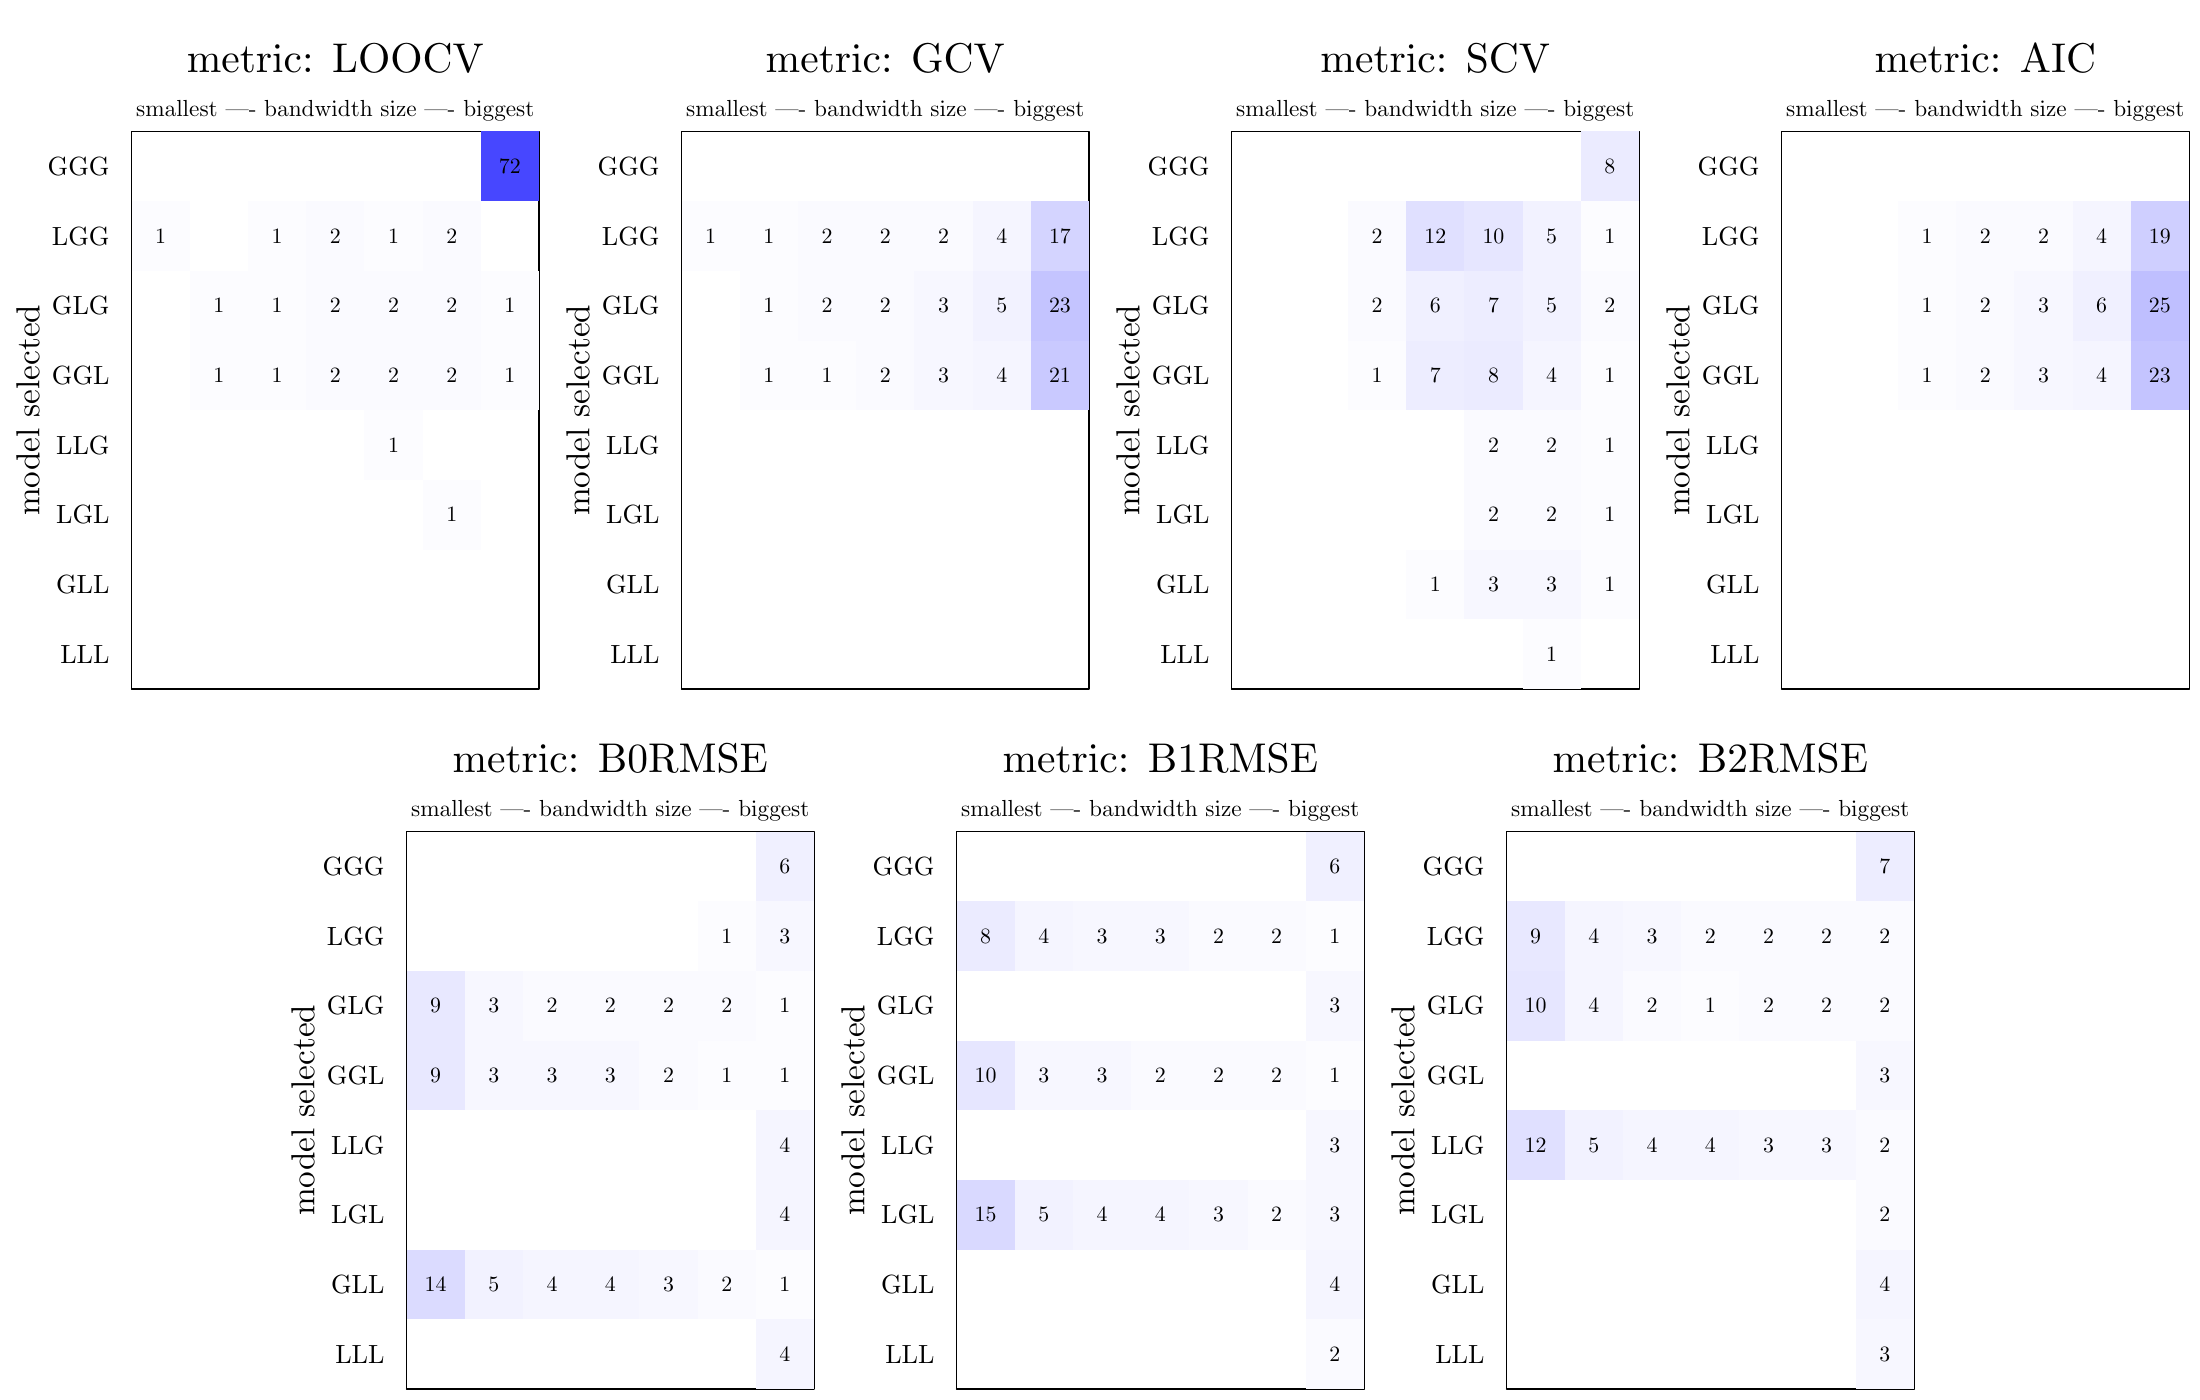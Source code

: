 % Created by tikzDevice version 0.8.1 on 2015-05-24 12:51:00
% !TEX encoding = UTF-8 Unicode
\documentclass{article}
\nonstopmode

\usepackage{tikz}

\usepackage[active,tightpage,psfixbb]{preview}

\PreviewEnvironment{pgfpicture}

\setlength\PreviewBorder{0pt}

\newcommand{\SweaveOpts}[1]{}  % do not interfere with LaTeX
\newcommand{\SweaveInput}[1]{} % because they are not real TeX commands
\newcommand{\Sexpr}[1]{}       % will only be parsed by R


%\usepackage{animate}
\usepackage[round]{natbib}
%\usepackage[nolists]{endfloat}
\usepackage[width = 5in]{geometry}
\usepackage{pdfpages, caption}
\usepackage{rotating}
\usepackage{caption, amsmath, graphicx, setspace, multirow, color, hyperref, array}
\usepackage{xcolor, colortbl}
\usepackage{arydshln}
\usepackage{caption}
\captionsetup{margin=10pt,font=small,labelfont=bf, format = hang}

\definecolor{Gray}{gray}{0.85}
\definecolor{Gray95}{gray}{0.95}
\definecolor{Gray75}{gray}{0.75}

\title{Can Conventional Measures Identify Geographically Varying Mixed Regression Relationships? A Simulation-based Analysis of Locally Weighted Regression}
\author{Aaron Swoboda}
\date{DRAFT: Do NOT Cite Without Permission}



\begin{document}

\begin{tikzpicture}[x=1pt,y=1pt]
\definecolor{fillColor}{RGB}{255,255,255}
\path[use as bounding box,fill=fillColor,fill opacity=0.00] (0,0) rectangle (794.97,505.89);
\begin{scope}
\path[clip] (  0.00,  0.00) rectangle (794.97,505.89);
\definecolor{drawColor}{RGB}{0,0,0}

\path[draw=drawColor,line width= 0.4pt,line join=round,line cap=round] ( 47.52,256.90) --
	(194.78,256.90) --
	(194.78,458.37) --
	( 47.52,458.37) --
	( 47.52,256.90);

\path[] ( 47.52,433.19) rectangle ( 68.56,458.37);
\definecolor{fillColor}{RGB}{252,252,255}

\path[fill=fillColor] ( 47.52,408.00) rectangle ( 68.56,433.19);

\path[] ( 47.52,382.82) rectangle ( 68.56,408.00);

\path[] ( 47.52,357.64) rectangle ( 68.56,382.82);

\path[] ( 47.52,332.45) rectangle ( 68.56,357.64);

\path[] ( 47.52,307.27) rectangle ( 68.56,332.45);

\path[] ( 47.52,282.09) rectangle ( 68.56,307.27);

\path[] ( 47.52,256.90) rectangle ( 68.56,282.09);

\path[] ( 68.56,433.19) rectangle ( 89.59,458.37);

\path[] ( 68.56,408.00) rectangle ( 89.59,433.19);

\path[fill=fillColor] ( 68.56,382.82) rectangle ( 89.59,408.00);

\path[fill=fillColor] ( 68.56,357.64) rectangle ( 89.59,382.82);

\path[] ( 68.56,332.45) rectangle ( 89.59,357.64);

\path[] ( 68.56,307.27) rectangle ( 89.59,332.45);

\path[] ( 68.56,282.09) rectangle ( 89.59,307.27);

\path[] ( 68.56,256.90) rectangle ( 89.59,282.09);

\path[] ( 89.59,433.19) rectangle (110.63,458.37);

\path[fill=fillColor] ( 89.59,408.00) rectangle (110.63,433.19);

\path[fill=fillColor] ( 89.59,382.82) rectangle (110.63,408.00);

\path[fill=fillColor] ( 89.59,357.64) rectangle (110.63,382.82);

\path[] ( 89.59,332.45) rectangle (110.63,357.64);

\path[] ( 89.59,307.27) rectangle (110.63,332.45);

\path[] ( 89.59,282.09) rectangle (110.63,307.27);

\path[] ( 89.59,256.90) rectangle (110.63,282.09);

\path[] (110.63,433.19) rectangle (131.67,458.37);
\definecolor{fillColor}{RGB}{250,250,255}

\path[fill=fillColor] (110.63,408.00) rectangle (131.67,433.19);

\path[fill=fillColor] (110.63,382.82) rectangle (131.67,408.00);

\path[fill=fillColor] (110.63,357.64) rectangle (131.67,382.82);

\path[] (110.63,332.45) rectangle (131.67,357.64);

\path[] (110.63,307.27) rectangle (131.67,332.45);

\path[] (110.63,282.09) rectangle (131.67,307.27);

\path[] (110.63,256.90) rectangle (131.67,282.09);

\path[] (131.67,433.19) rectangle (152.71,458.37);
\definecolor{fillColor}{RGB}{252,252,255}

\path[fill=fillColor] (131.67,408.00) rectangle (152.71,433.19);
\definecolor{fillColor}{RGB}{250,250,255}

\path[fill=fillColor] (131.67,382.82) rectangle (152.71,408.00);

\path[fill=fillColor] (131.67,357.64) rectangle (152.71,382.82);
\definecolor{fillColor}{RGB}{252,252,255}

\path[fill=fillColor] (131.67,332.45) rectangle (152.71,357.64);

\path[] (131.67,307.27) rectangle (152.71,332.45);

\path[] (131.67,282.09) rectangle (152.71,307.27);

\path[] (131.67,256.90) rectangle (152.71,282.09);

\path[] (152.71,433.19) rectangle (173.75,458.37);
\definecolor{fillColor}{RGB}{250,250,255}

\path[fill=fillColor] (152.71,408.00) rectangle (173.75,433.19);

\path[fill=fillColor] (152.71,382.82) rectangle (173.75,408.00);

\path[fill=fillColor] (152.71,357.64) rectangle (173.75,382.82);

\path[] (152.71,332.45) rectangle (173.75,357.64);
\definecolor{fillColor}{RGB}{252,252,255}

\path[fill=fillColor] (152.71,307.27) rectangle (173.75,332.45);

\path[] (152.71,282.09) rectangle (173.75,307.27);

\path[] (152.71,256.90) rectangle (173.75,282.09);
\definecolor{fillColor}{RGB}{71,71,255}

\path[fill=fillColor] (173.75,433.19) rectangle (194.78,458.37);

\path[] (173.75,408.00) rectangle (194.78,433.19);
\definecolor{fillColor}{RGB}{252,252,255}

\path[fill=fillColor] (173.75,382.82) rectangle (194.78,408.00);

\path[fill=fillColor] (173.75,357.64) rectangle (194.78,382.82);

\path[] (173.75,332.45) rectangle (194.78,357.64);

\path[] (173.75,307.27) rectangle (194.78,332.45);

\path[] (173.75,282.09) rectangle (194.78,307.27);

\path[] (173.75,256.90) rectangle (194.78,282.09);

\node[text=drawColor,anchor=base,inner sep=0pt, outer sep=0pt, scale=  0.79] at ( 58.04,418.05) {1};

\node[text=drawColor,anchor=base,inner sep=0pt, outer sep=0pt, scale=  0.79] at ( 79.08,392.87) {1};

\node[text=drawColor,anchor=base,inner sep=0pt, outer sep=0pt, scale=  0.79] at ( 79.08,367.69) {1};

\node[text=drawColor,anchor=base,inner sep=0pt, outer sep=0pt, scale=  0.79] at (100.11,418.05) {1};

\node[text=drawColor,anchor=base,inner sep=0pt, outer sep=0pt, scale=  0.79] at (100.11,392.87) {1};

\node[text=drawColor,anchor=base,inner sep=0pt, outer sep=0pt, scale=  0.79] at (100.11,367.69) {1};

\node[text=drawColor,anchor=base,inner sep=0pt, outer sep=0pt, scale=  0.79] at (121.15,418.05) {2};

\node[text=drawColor,anchor=base,inner sep=0pt, outer sep=0pt, scale=  0.79] at (121.15,392.87) {2};

\node[text=drawColor,anchor=base,inner sep=0pt, outer sep=0pt, scale=  0.79] at (121.15,367.69) {2};

\node[text=drawColor,anchor=base,inner sep=0pt, outer sep=0pt, scale=  0.79] at (142.19,418.05) {1};

\node[text=drawColor,anchor=base,inner sep=0pt, outer sep=0pt, scale=  0.79] at (142.19,392.87) {2};

\node[text=drawColor,anchor=base,inner sep=0pt, outer sep=0pt, scale=  0.79] at (142.19,367.69) {2};

\node[text=drawColor,anchor=base,inner sep=0pt, outer sep=0pt, scale=  0.79] at (142.19,342.51) {1};

\node[text=drawColor,anchor=base,inner sep=0pt, outer sep=0pt, scale=  0.79] at (163.23,418.05) {2};

\node[text=drawColor,anchor=base,inner sep=0pt, outer sep=0pt, scale=  0.79] at (163.23,392.87) {2};

\node[text=drawColor,anchor=base,inner sep=0pt, outer sep=0pt, scale=  0.79] at (163.23,367.69) {2};

\node[text=drawColor,anchor=base,inner sep=0pt, outer sep=0pt, scale=  0.79] at (163.23,317.32) {1};

\node[text=drawColor,anchor=base,inner sep=0pt, outer sep=0pt, scale=  0.79] at (184.26,443.24) {72};

\node[text=drawColor,anchor=base,inner sep=0pt, outer sep=0pt, scale=  0.79] at (184.26,392.87) {1};

\node[text=drawColor,anchor=base,inner sep=0pt, outer sep=0pt, scale=  0.79] at (184.26,367.69) {1};

\node[text=drawColor,anchor=base east,inner sep=0pt, outer sep=0pt, scale=  0.95] at ( 39.60,266.22) {LLL};

\node[text=drawColor,anchor=base east,inner sep=0pt, outer sep=0pt, scale=  0.95] at ( 39.60,291.41) {GLL};

\node[text=drawColor,anchor=base east,inner sep=0pt, outer sep=0pt, scale=  0.95] at ( 39.60,316.59) {LGL};

\node[text=drawColor,anchor=base east,inner sep=0pt, outer sep=0pt, scale=  0.95] at ( 39.60,341.77) {LLG};

\node[text=drawColor,anchor=base east,inner sep=0pt, outer sep=0pt, scale=  0.95] at ( 39.60,366.96) {GGL};

\node[text=drawColor,anchor=base east,inner sep=0pt, outer sep=0pt, scale=  0.95] at ( 39.60,392.14) {GLG};

\node[text=drawColor,anchor=base east,inner sep=0pt, outer sep=0pt, scale=  0.95] at ( 39.60,417.32) {LGG};

\node[text=drawColor,anchor=base east,inner sep=0pt, outer sep=0pt, scale=  0.95] at ( 39.60,442.51) {GGG};

\node[text=drawColor,rotate= 90.00,anchor=base,inner sep=0pt, outer sep=0pt, scale=  1.20] at ( 14.26,357.64) {model selected};

\node[text=drawColor,anchor=base,inner sep=0pt, outer sep=0pt, scale=  1.50] at (121.15,479.75) {metric:  LOOCV};

\node[text=drawColor,anchor=base,inner sep=0pt, outer sep=0pt, scale=  0.84] at (121.15,463.91) {smallest ---- bandwidth size ----  biggest};
\end{scope}
\begin{scope}
\path[clip] (  0.00,  0.00) rectangle (794.97,505.89);
\definecolor{drawColor}{RGB}{0,0,0}

\path[draw=drawColor,line width= 0.4pt,line join=round,line cap=round] (246.26,256.90) --
	(393.52,256.90) --
	(393.52,458.37) --
	(246.26,458.37) --
	(246.26,256.90);

\path[] (246.26,433.19) rectangle (267.30,458.37);
\definecolor{fillColor}{RGB}{252,252,255}

\path[fill=fillColor] (246.26,408.00) rectangle (267.30,433.19);

\path[] (246.26,382.82) rectangle (267.30,408.00);

\path[] (246.26,357.64) rectangle (267.30,382.82);

\path[] (246.26,332.45) rectangle (267.30,357.64);

\path[] (246.26,307.27) rectangle (267.30,332.45);

\path[] (246.26,282.09) rectangle (267.30,307.27);

\path[] (246.26,256.90) rectangle (267.30,282.09);

\path[] (267.30,433.19) rectangle (288.34,458.37);

\path[fill=fillColor] (267.30,408.00) rectangle (288.34,433.19);

\path[fill=fillColor] (267.30,382.82) rectangle (288.34,408.00);

\path[fill=fillColor] (267.30,357.64) rectangle (288.34,382.82);

\path[] (267.30,332.45) rectangle (288.34,357.64);

\path[] (267.30,307.27) rectangle (288.34,332.45);

\path[] (267.30,282.09) rectangle (288.34,307.27);

\path[] (267.30,256.90) rectangle (288.34,282.09);

\path[] (288.34,433.19) rectangle (309.38,458.37);
\definecolor{fillColor}{RGB}{250,250,255}

\path[fill=fillColor] (288.34,408.00) rectangle (309.38,433.19);

\path[fill=fillColor] (288.34,382.82) rectangle (309.38,408.00);
\definecolor{fillColor}{RGB}{252,252,255}

\path[fill=fillColor] (288.34,357.64) rectangle (309.38,382.82);

\path[] (288.34,332.45) rectangle (309.38,357.64);

\path[] (288.34,307.27) rectangle (309.38,332.45);

\path[] (288.34,282.09) rectangle (309.38,307.27);

\path[] (288.34,256.90) rectangle (309.38,282.09);

\path[] (309.38,433.19) rectangle (330.41,458.37);
\definecolor{fillColor}{RGB}{250,250,255}

\path[fill=fillColor] (309.38,408.00) rectangle (330.41,433.19);

\path[fill=fillColor] (309.38,382.82) rectangle (330.41,408.00);

\path[fill=fillColor] (309.38,357.64) rectangle (330.41,382.82);

\path[] (309.38,332.45) rectangle (330.41,357.64);

\path[] (309.38,307.27) rectangle (330.41,332.45);

\path[] (309.38,282.09) rectangle (330.41,307.27);

\path[] (309.38,256.90) rectangle (330.41,282.09);

\path[] (330.41,433.19) rectangle (351.45,458.37);

\path[fill=fillColor] (330.41,408.00) rectangle (351.45,433.19);
\definecolor{fillColor}{RGB}{247,247,255}

\path[fill=fillColor] (330.41,382.82) rectangle (351.45,408.00);

\path[fill=fillColor] (330.41,357.64) rectangle (351.45,382.82);

\path[] (330.41,332.45) rectangle (351.45,357.64);

\path[] (330.41,307.27) rectangle (351.45,332.45);

\path[] (330.41,282.09) rectangle (351.45,307.27);

\path[] (330.41,256.90) rectangle (351.45,282.09);

\path[] (351.45,433.19) rectangle (372.49,458.37);
\definecolor{fillColor}{RGB}{245,245,255}

\path[fill=fillColor] (351.45,408.00) rectangle (372.49,433.19);
\definecolor{fillColor}{RGB}{242,242,255}

\path[fill=fillColor] (351.45,382.82) rectangle (372.49,408.00);
\definecolor{fillColor}{RGB}{245,245,255}

\path[fill=fillColor] (351.45,357.64) rectangle (372.49,382.82);

\path[] (351.45,332.45) rectangle (372.49,357.64);

\path[] (351.45,307.27) rectangle (372.49,332.45);

\path[] (351.45,282.09) rectangle (372.49,307.27);

\path[] (351.45,256.90) rectangle (372.49,282.09);

\path[] (372.49,433.19) rectangle (393.52,458.37);
\definecolor{fillColor}{RGB}{212,212,255}

\path[fill=fillColor] (372.49,408.00) rectangle (393.52,433.19);
\definecolor{fillColor}{RGB}{196,196,255}

\path[fill=fillColor] (372.49,382.82) rectangle (393.52,408.00);
\definecolor{fillColor}{RGB}{201,201,255}

\path[fill=fillColor] (372.49,357.64) rectangle (393.52,382.82);

\path[] (372.49,332.45) rectangle (393.52,357.64);

\path[] (372.49,307.27) rectangle (393.52,332.45);

\path[] (372.49,282.09) rectangle (393.52,307.27);

\path[] (372.49,256.90) rectangle (393.52,282.09);

\node[text=drawColor,anchor=base,inner sep=0pt, outer sep=0pt, scale=  0.79] at (256.78,418.05) {1};

\node[text=drawColor,anchor=base,inner sep=0pt, outer sep=0pt, scale=  0.79] at (277.82,418.05) {1};

\node[text=drawColor,anchor=base,inner sep=0pt, outer sep=0pt, scale=  0.79] at (277.82,392.87) {1};

\node[text=drawColor,anchor=base,inner sep=0pt, outer sep=0pt, scale=  0.79] at (277.82,367.69) {1};

\node[text=drawColor,anchor=base,inner sep=0pt, outer sep=0pt, scale=  0.79] at (298.86,418.05) {2};

\node[text=drawColor,anchor=base,inner sep=0pt, outer sep=0pt, scale=  0.79] at (298.86,392.87) {2};

\node[text=drawColor,anchor=base,inner sep=0pt, outer sep=0pt, scale=  0.79] at (298.86,367.69) {1};

\node[text=drawColor,anchor=base,inner sep=0pt, outer sep=0pt, scale=  0.79] at (319.89,418.05) {2};

\node[text=drawColor,anchor=base,inner sep=0pt, outer sep=0pt, scale=  0.79] at (319.89,392.87) {2};

\node[text=drawColor,anchor=base,inner sep=0pt, outer sep=0pt, scale=  0.79] at (319.89,367.69) {2};

\node[text=drawColor,anchor=base,inner sep=0pt, outer sep=0pt, scale=  0.79] at (340.93,418.05) {2};

\node[text=drawColor,anchor=base,inner sep=0pt, outer sep=0pt, scale=  0.79] at (340.93,392.87) {3};

\node[text=drawColor,anchor=base,inner sep=0pt, outer sep=0pt, scale=  0.79] at (340.93,367.69) {3};

\node[text=drawColor,anchor=base,inner sep=0pt, outer sep=0pt, scale=  0.79] at (361.97,418.05) {4};

\node[text=drawColor,anchor=base,inner sep=0pt, outer sep=0pt, scale=  0.79] at (361.97,392.87) {5};

\node[text=drawColor,anchor=base,inner sep=0pt, outer sep=0pt, scale=  0.79] at (361.97,367.69) {4};

\node[text=drawColor,anchor=base,inner sep=0pt, outer sep=0pt, scale=  0.79] at (383.01,418.05) {17};

\node[text=drawColor,anchor=base,inner sep=0pt, outer sep=0pt, scale=  0.79] at (383.01,392.87) {23};

\node[text=drawColor,anchor=base,inner sep=0pt, outer sep=0pt, scale=  0.79] at (383.01,367.69) {21};

\node[text=drawColor,anchor=base east,inner sep=0pt, outer sep=0pt, scale=  0.95] at (238.34,266.22) {LLL};

\node[text=drawColor,anchor=base east,inner sep=0pt, outer sep=0pt, scale=  0.95] at (238.34,291.41) {GLL};

\node[text=drawColor,anchor=base east,inner sep=0pt, outer sep=0pt, scale=  0.95] at (238.34,316.59) {LGL};

\node[text=drawColor,anchor=base east,inner sep=0pt, outer sep=0pt, scale=  0.95] at (238.34,341.77) {LLG};

\node[text=drawColor,anchor=base east,inner sep=0pt, outer sep=0pt, scale=  0.95] at (238.34,366.96) {GGL};

\node[text=drawColor,anchor=base east,inner sep=0pt, outer sep=0pt, scale=  0.95] at (238.34,392.14) {GLG};

\node[text=drawColor,anchor=base east,inner sep=0pt, outer sep=0pt, scale=  0.95] at (238.34,417.32) {LGG};

\node[text=drawColor,anchor=base east,inner sep=0pt, outer sep=0pt, scale=  0.95] at (238.34,442.51) {GGG};

\node[text=drawColor,rotate= 90.00,anchor=base,inner sep=0pt, outer sep=0pt, scale=  1.20] at (213.00,357.64) {model selected};

\node[text=drawColor,anchor=base,inner sep=0pt, outer sep=0pt, scale=  1.50] at (319.89,479.75) {metric:  GCV};

\node[text=drawColor,anchor=base,inner sep=0pt, outer sep=0pt, scale=  0.84] at (319.89,463.91) {smallest ---- bandwidth size ----  biggest};
\end{scope}
\begin{scope}
\path[clip] (  0.00,  0.00) rectangle (794.97,505.89);
\definecolor{drawColor}{RGB}{0,0,0}

\path[draw=drawColor,line width= 0.4pt,line join=round,line cap=round] (445.00,256.90) --
	(592.27,256.90) --
	(592.27,458.37) --
	(445.00,458.37) --
	(445.00,256.90);

\path[] (445.00,433.19) rectangle (466.04,458.37);

\path[] (445.00,408.00) rectangle (466.04,433.19);

\path[] (445.00,382.82) rectangle (466.04,408.00);

\path[] (445.00,357.64) rectangle (466.04,382.82);

\path[] (445.00,332.45) rectangle (466.04,357.64);

\path[] (445.00,307.27) rectangle (466.04,332.45);

\path[] (445.00,282.09) rectangle (466.04,307.27);

\path[] (445.00,256.90) rectangle (466.04,282.09);

\path[] (466.04,433.19) rectangle (487.08,458.37);

\path[] (466.04,408.00) rectangle (487.08,433.19);

\path[] (466.04,382.82) rectangle (487.08,408.00);

\path[] (466.04,357.64) rectangle (487.08,382.82);

\path[] (466.04,332.45) rectangle (487.08,357.64);

\path[] (466.04,307.27) rectangle (487.08,332.45);

\path[] (466.04,282.09) rectangle (487.08,307.27);

\path[] (466.04,256.90) rectangle (487.08,282.09);

\path[] (487.08,433.19) rectangle (508.12,458.37);
\definecolor{fillColor}{RGB}{250,250,255}

\path[fill=fillColor] (487.08,408.00) rectangle (508.12,433.19);

\path[fill=fillColor] (487.08,382.82) rectangle (508.12,408.00);
\definecolor{fillColor}{RGB}{252,252,255}

\path[fill=fillColor] (487.08,357.64) rectangle (508.12,382.82);

\path[] (487.08,332.45) rectangle (508.12,357.64);

\path[] (487.08,307.27) rectangle (508.12,332.45);

\path[] (487.08,282.09) rectangle (508.12,307.27);

\path[] (487.08,256.90) rectangle (508.12,282.09);

\path[] (508.12,433.19) rectangle (529.15,458.37);
\definecolor{fillColor}{RGB}{224,224,255}

\path[fill=fillColor] (508.12,408.00) rectangle (529.15,433.19);
\definecolor{fillColor}{RGB}{240,240,255}

\path[fill=fillColor] (508.12,382.82) rectangle (529.15,408.00);
\definecolor{fillColor}{RGB}{237,237,255}

\path[fill=fillColor] (508.12,357.64) rectangle (529.15,382.82);

\path[] (508.12,332.45) rectangle (529.15,357.64);

\path[] (508.12,307.27) rectangle (529.15,332.45);
\definecolor{fillColor}{RGB}{252,252,255}

\path[fill=fillColor] (508.12,282.09) rectangle (529.15,307.27);

\path[] (508.12,256.90) rectangle (529.15,282.09);

\path[] (529.15,433.19) rectangle (550.19,458.37);
\definecolor{fillColor}{RGB}{230,230,255}

\path[fill=fillColor] (529.15,408.00) rectangle (550.19,433.19);
\definecolor{fillColor}{RGB}{237,237,255}

\path[fill=fillColor] (529.15,382.82) rectangle (550.19,408.00);
\definecolor{fillColor}{RGB}{235,235,255}

\path[fill=fillColor] (529.15,357.64) rectangle (550.19,382.82);
\definecolor{fillColor}{RGB}{250,250,255}

\path[fill=fillColor] (529.15,332.45) rectangle (550.19,357.64);

\path[fill=fillColor] (529.15,307.27) rectangle (550.19,332.45);
\definecolor{fillColor}{RGB}{247,247,255}

\path[fill=fillColor] (529.15,282.09) rectangle (550.19,307.27);

\path[] (529.15,256.90) rectangle (550.19,282.09);

\path[] (550.19,433.19) rectangle (571.23,458.37);
\definecolor{fillColor}{RGB}{242,242,255}

\path[fill=fillColor] (550.19,408.00) rectangle (571.23,433.19);

\path[fill=fillColor] (550.19,382.82) rectangle (571.23,408.00);
\definecolor{fillColor}{RGB}{245,245,255}

\path[fill=fillColor] (550.19,357.64) rectangle (571.23,382.82);
\definecolor{fillColor}{RGB}{250,250,255}

\path[fill=fillColor] (550.19,332.45) rectangle (571.23,357.64);

\path[fill=fillColor] (550.19,307.27) rectangle (571.23,332.45);
\definecolor{fillColor}{RGB}{247,247,255}

\path[fill=fillColor] (550.19,282.09) rectangle (571.23,307.27);
\definecolor{fillColor}{RGB}{252,252,255}

\path[fill=fillColor] (550.19,256.90) rectangle (571.23,282.09);
\definecolor{fillColor}{RGB}{235,235,255}

\path[fill=fillColor] (571.23,433.19) rectangle (592.27,458.37);
\definecolor{fillColor}{RGB}{252,252,255}

\path[fill=fillColor] (571.23,408.00) rectangle (592.27,433.19);
\definecolor{fillColor}{RGB}{250,250,255}

\path[fill=fillColor] (571.23,382.82) rectangle (592.27,408.00);
\definecolor{fillColor}{RGB}{252,252,255}

\path[fill=fillColor] (571.23,357.64) rectangle (592.27,382.82);

\path[fill=fillColor] (571.23,332.45) rectangle (592.27,357.64);

\path[fill=fillColor] (571.23,307.27) rectangle (592.27,332.45);

\path[fill=fillColor] (571.23,282.09) rectangle (592.27,307.27);

\path[] (571.23,256.90) rectangle (592.27,282.09);

\node[text=drawColor,anchor=base,inner sep=0pt, outer sep=0pt, scale=  0.79] at (497.60,418.05) {2};

\node[text=drawColor,anchor=base,inner sep=0pt, outer sep=0pt, scale=  0.79] at (497.60,392.87) {2};

\node[text=drawColor,anchor=base,inner sep=0pt, outer sep=0pt, scale=  0.79] at (497.60,367.69) {1};

\node[text=drawColor,anchor=base,inner sep=0pt, outer sep=0pt, scale=  0.79] at (518.64,418.05) {12};

\node[text=drawColor,anchor=base,inner sep=0pt, outer sep=0pt, scale=  0.79] at (518.64,392.87) {6};

\node[text=drawColor,anchor=base,inner sep=0pt, outer sep=0pt, scale=  0.79] at (518.64,367.69) {7};

\node[text=drawColor,anchor=base,inner sep=0pt, outer sep=0pt, scale=  0.79] at (518.64,292.14) {1};

\node[text=drawColor,anchor=base,inner sep=0pt, outer sep=0pt, scale=  0.79] at (539.67,418.05) {10};

\node[text=drawColor,anchor=base,inner sep=0pt, outer sep=0pt, scale=  0.79] at (539.67,392.87) {7};

\node[text=drawColor,anchor=base,inner sep=0pt, outer sep=0pt, scale=  0.79] at (539.67,367.69) {8};

\node[text=drawColor,anchor=base,inner sep=0pt, outer sep=0pt, scale=  0.79] at (539.67,342.51) {2};

\node[text=drawColor,anchor=base,inner sep=0pt, outer sep=0pt, scale=  0.79] at (539.67,317.32) {2};

\node[text=drawColor,anchor=base,inner sep=0pt, outer sep=0pt, scale=  0.79] at (539.67,292.14) {3};

\node[text=drawColor,anchor=base,inner sep=0pt, outer sep=0pt, scale=  0.79] at (560.71,418.05) {5};

\node[text=drawColor,anchor=base,inner sep=0pt, outer sep=0pt, scale=  0.79] at (560.71,392.87) {5};

\node[text=drawColor,anchor=base,inner sep=0pt, outer sep=0pt, scale=  0.79] at (560.71,367.69) {4};

\node[text=drawColor,anchor=base,inner sep=0pt, outer sep=0pt, scale=  0.79] at (560.71,342.51) {2};

\node[text=drawColor,anchor=base,inner sep=0pt, outer sep=0pt, scale=  0.79] at (560.71,317.32) {2};

\node[text=drawColor,anchor=base,inner sep=0pt, outer sep=0pt, scale=  0.79] at (560.71,292.14) {3};

\node[text=drawColor,anchor=base,inner sep=0pt, outer sep=0pt, scale=  0.79] at (560.71,266.96) {1};

\node[text=drawColor,anchor=base,inner sep=0pt, outer sep=0pt, scale=  0.79] at (581.75,443.24) {8};

\node[text=drawColor,anchor=base,inner sep=0pt, outer sep=0pt, scale=  0.79] at (581.75,418.05) {1};

\node[text=drawColor,anchor=base,inner sep=0pt, outer sep=0pt, scale=  0.79] at (581.75,392.87) {2};

\node[text=drawColor,anchor=base,inner sep=0pt, outer sep=0pt, scale=  0.79] at (581.75,367.69) {1};

\node[text=drawColor,anchor=base,inner sep=0pt, outer sep=0pt, scale=  0.79] at (581.75,342.51) {1};

\node[text=drawColor,anchor=base,inner sep=0pt, outer sep=0pt, scale=  0.79] at (581.75,317.32) {1};

\node[text=drawColor,anchor=base,inner sep=0pt, outer sep=0pt, scale=  0.79] at (581.75,292.14) {1};

\node[text=drawColor,anchor=base east,inner sep=0pt, outer sep=0pt, scale=  0.95] at (437.09,266.22) {LLL};

\node[text=drawColor,anchor=base east,inner sep=0pt, outer sep=0pt, scale=  0.95] at (437.09,291.41) {GLL};

\node[text=drawColor,anchor=base east,inner sep=0pt, outer sep=0pt, scale=  0.95] at (437.09,316.59) {LGL};

\node[text=drawColor,anchor=base east,inner sep=0pt, outer sep=0pt, scale=  0.95] at (437.09,341.77) {LLG};

\node[text=drawColor,anchor=base east,inner sep=0pt, outer sep=0pt, scale=  0.95] at (437.09,366.96) {GGL};

\node[text=drawColor,anchor=base east,inner sep=0pt, outer sep=0pt, scale=  0.95] at (437.09,392.14) {GLG};

\node[text=drawColor,anchor=base east,inner sep=0pt, outer sep=0pt, scale=  0.95] at (437.09,417.32) {LGG};

\node[text=drawColor,anchor=base east,inner sep=0pt, outer sep=0pt, scale=  0.95] at (437.09,442.51) {GGG};

\node[text=drawColor,rotate= 90.00,anchor=base,inner sep=0pt, outer sep=0pt, scale=  1.20] at (411.74,357.64) {model selected};

\node[text=drawColor,anchor=base,inner sep=0pt, outer sep=0pt, scale=  1.50] at (518.64,479.75) {metric:  SCV};

\node[text=drawColor,anchor=base,inner sep=0pt, outer sep=0pt, scale=  0.84] at (518.64,463.91) {smallest ---- bandwidth size ----  biggest};
\end{scope}
\begin{scope}
\path[clip] (  0.00,  0.00) rectangle (794.97,505.89);
\definecolor{drawColor}{RGB}{0,0,0}

\path[draw=drawColor,line width= 0.4pt,line join=round,line cap=round] (643.75,256.90) --
	(791.01,256.90) --
	(791.01,458.37) --
	(643.75,458.37) --
	(643.75,256.90);

\path[] (643.75,433.19) rectangle (664.78,458.37);

\path[] (643.75,408.00) rectangle (664.78,433.19);

\path[] (643.75,382.82) rectangle (664.78,408.00);

\path[] (643.75,357.64) rectangle (664.78,382.82);

\path[] (643.75,332.45) rectangle (664.78,357.64);

\path[] (643.75,307.27) rectangle (664.78,332.45);

\path[] (643.75,282.09) rectangle (664.78,307.27);

\path[] (643.75,256.90) rectangle (664.78,282.09);

\path[] (664.78,433.19) rectangle (685.82,458.37);

\path[] (664.78,408.00) rectangle (685.82,433.19);

\path[] (664.78,382.82) rectangle (685.82,408.00);

\path[] (664.78,357.64) rectangle (685.82,382.82);

\path[] (664.78,332.45) rectangle (685.82,357.64);

\path[] (664.78,307.27) rectangle (685.82,332.45);

\path[] (664.78,282.09) rectangle (685.82,307.27);

\path[] (664.78,256.90) rectangle (685.82,282.09);

\path[] (685.82,433.19) rectangle (706.86,458.37);
\definecolor{fillColor}{RGB}{252,252,255}

\path[fill=fillColor] (685.82,408.00) rectangle (706.86,433.19);

\path[fill=fillColor] (685.82,382.82) rectangle (706.86,408.00);

\path[fill=fillColor] (685.82,357.64) rectangle (706.86,382.82);

\path[] (685.82,332.45) rectangle (706.86,357.64);

\path[] (685.82,307.27) rectangle (706.86,332.45);

\path[] (685.82,282.09) rectangle (706.86,307.27);

\path[] (685.82,256.90) rectangle (706.86,282.09);

\path[] (706.86,433.19) rectangle (727.90,458.37);
\definecolor{fillColor}{RGB}{250,250,255}

\path[fill=fillColor] (706.86,408.00) rectangle (727.90,433.19);

\path[fill=fillColor] (706.86,382.82) rectangle (727.90,408.00);

\path[fill=fillColor] (706.86,357.64) rectangle (727.90,382.82);

\path[] (706.86,332.45) rectangle (727.90,357.64);

\path[] (706.86,307.27) rectangle (727.90,332.45);

\path[] (706.86,282.09) rectangle (727.90,307.27);

\path[] (706.86,256.90) rectangle (727.90,282.09);

\path[] (727.90,433.19) rectangle (748.93,458.37);

\path[fill=fillColor] (727.90,408.00) rectangle (748.93,433.19);
\definecolor{fillColor}{RGB}{247,247,255}

\path[fill=fillColor] (727.90,382.82) rectangle (748.93,408.00);

\path[fill=fillColor] (727.90,357.64) rectangle (748.93,382.82);

\path[] (727.90,332.45) rectangle (748.93,357.64);

\path[] (727.90,307.27) rectangle (748.93,332.45);

\path[] (727.90,282.09) rectangle (748.93,307.27);

\path[] (727.90,256.90) rectangle (748.93,282.09);

\path[] (748.93,433.19) rectangle (769.97,458.37);
\definecolor{fillColor}{RGB}{245,245,255}

\path[fill=fillColor] (748.93,408.00) rectangle (769.97,433.19);
\definecolor{fillColor}{RGB}{240,240,255}

\path[fill=fillColor] (748.93,382.82) rectangle (769.97,408.00);
\definecolor{fillColor}{RGB}{245,245,255}

\path[fill=fillColor] (748.93,357.64) rectangle (769.97,382.82);

\path[] (748.93,332.45) rectangle (769.97,357.64);

\path[] (748.93,307.27) rectangle (769.97,332.45);

\path[] (748.93,282.09) rectangle (769.97,307.27);

\path[] (748.93,256.90) rectangle (769.97,282.09);

\path[] (769.97,433.19) rectangle (791.01,458.37);
\definecolor{fillColor}{RGB}{207,207,255}

\path[fill=fillColor] (769.97,408.00) rectangle (791.01,433.19);
\definecolor{fillColor}{RGB}{191,191,255}

\path[fill=fillColor] (769.97,382.82) rectangle (791.01,408.00);
\definecolor{fillColor}{RGB}{196,196,255}

\path[fill=fillColor] (769.97,357.64) rectangle (791.01,382.82);

\path[] (769.97,332.45) rectangle (791.01,357.64);

\path[] (769.97,307.27) rectangle (791.01,332.45);

\path[] (769.97,282.09) rectangle (791.01,307.27);

\path[] (769.97,256.90) rectangle (791.01,282.09);

\node[text=drawColor,anchor=base,inner sep=0pt, outer sep=0pt, scale=  0.79] at (696.34,418.05) {1};

\node[text=drawColor,anchor=base,inner sep=0pt, outer sep=0pt, scale=  0.79] at (696.34,392.87) {1};

\node[text=drawColor,anchor=base,inner sep=0pt, outer sep=0pt, scale=  0.79] at (696.34,367.69) {1};

\node[text=drawColor,anchor=base,inner sep=0pt, outer sep=0pt, scale=  0.79] at (717.38,418.05) {2};

\node[text=drawColor,anchor=base,inner sep=0pt, outer sep=0pt, scale=  0.79] at (717.38,392.87) {2};

\node[text=drawColor,anchor=base,inner sep=0pt, outer sep=0pt, scale=  0.79] at (717.38,367.69) {2};

\node[text=drawColor,anchor=base,inner sep=0pt, outer sep=0pt, scale=  0.79] at (738.42,418.05) {2};

\node[text=drawColor,anchor=base,inner sep=0pt, outer sep=0pt, scale=  0.79] at (738.42,392.87) {3};

\node[text=drawColor,anchor=base,inner sep=0pt, outer sep=0pt, scale=  0.79] at (738.42,367.69) {3};

\node[text=drawColor,anchor=base,inner sep=0pt, outer sep=0pt, scale=  0.79] at (759.45,418.05) {4};

\node[text=drawColor,anchor=base,inner sep=0pt, outer sep=0pt, scale=  0.79] at (759.45,392.87) {6};

\node[text=drawColor,anchor=base,inner sep=0pt, outer sep=0pt, scale=  0.79] at (759.45,367.69) {4};

\node[text=drawColor,anchor=base,inner sep=0pt, outer sep=0pt, scale=  0.79] at (780.49,418.05) {19};

\node[text=drawColor,anchor=base,inner sep=0pt, outer sep=0pt, scale=  0.79] at (780.49,392.87) {25};

\node[text=drawColor,anchor=base,inner sep=0pt, outer sep=0pt, scale=  0.79] at (780.49,367.69) {23};

\node[text=drawColor,anchor=base east,inner sep=0pt, outer sep=0pt, scale=  0.95] at (635.83,266.22) {LLL};

\node[text=drawColor,anchor=base east,inner sep=0pt, outer sep=0pt, scale=  0.95] at (635.83,291.41) {GLL};

\node[text=drawColor,anchor=base east,inner sep=0pt, outer sep=0pt, scale=  0.95] at (635.83,316.59) {LGL};

\node[text=drawColor,anchor=base east,inner sep=0pt, outer sep=0pt, scale=  0.95] at (635.83,341.77) {LLG};

\node[text=drawColor,anchor=base east,inner sep=0pt, outer sep=0pt, scale=  0.95] at (635.83,366.96) {GGL};

\node[text=drawColor,anchor=base east,inner sep=0pt, outer sep=0pt, scale=  0.95] at (635.83,392.14) {GLG};

\node[text=drawColor,anchor=base east,inner sep=0pt, outer sep=0pt, scale=  0.95] at (635.83,417.32) {LGG};

\node[text=drawColor,anchor=base east,inner sep=0pt, outer sep=0pt, scale=  0.95] at (635.83,442.51) {GGG};

\node[text=drawColor,rotate= 90.00,anchor=base,inner sep=0pt, outer sep=0pt, scale=  1.20] at (610.48,357.64) {model selected};

\node[text=drawColor,anchor=base,inner sep=0pt, outer sep=0pt, scale=  1.50] at (717.38,479.75) {metric:  AIC};

\node[text=drawColor,anchor=base,inner sep=0pt, outer sep=0pt, scale=  0.84] at (717.38,463.91) {smallest ---- bandwidth size ----  biggest};
\end{scope}
\begin{scope}
\path[clip] (  0.00,  0.00) rectangle (794.97,505.89);
\definecolor{drawColor}{RGB}{0,0,0}

\path[draw=drawColor,line width= 0.4pt,line join=round,line cap=round] (146.89,  3.96) --
	(294.15,  3.96) --
	(294.15,205.42) --
	(146.89,205.42) --
	(146.89,  3.96);

\path[] (146.89,180.24) rectangle (167.93,205.42);

\path[] (146.89,155.06) rectangle (167.93,180.24);
\definecolor{fillColor}{RGB}{232,232,255}

\path[fill=fillColor] (146.89,129.88) rectangle (167.93,155.06);

\path[fill=fillColor] (146.89,104.69) rectangle (167.93,129.88);

\path[] (146.89, 79.51) rectangle (167.93,104.69);

\path[] (146.89, 54.33) rectangle (167.93, 79.51);
\definecolor{fillColor}{RGB}{219,219,255}

\path[fill=fillColor] (146.89, 29.14) rectangle (167.93, 54.33);

\path[] (146.89,  3.96) rectangle (167.93, 29.14);

\path[] (167.93,180.24) rectangle (188.97,205.42);

\path[] (167.93,155.06) rectangle (188.97,180.24);
\definecolor{fillColor}{RGB}{247,247,255}

\path[fill=fillColor] (167.93,129.88) rectangle (188.97,155.06);

\path[fill=fillColor] (167.93,104.69) rectangle (188.97,129.88);

\path[] (167.93, 79.51) rectangle (188.97,104.69);

\path[] (167.93, 54.33) rectangle (188.97, 79.51);
\definecolor{fillColor}{RGB}{242,242,255}

\path[fill=fillColor] (167.93, 29.14) rectangle (188.97, 54.33);

\path[] (167.93,  3.96) rectangle (188.97, 29.14);

\path[] (188.97,180.24) rectangle (210.00,205.42);

\path[] (188.97,155.06) rectangle (210.00,180.24);
\definecolor{fillColor}{RGB}{250,250,255}

\path[fill=fillColor] (188.97,129.88) rectangle (210.00,155.06);
\definecolor{fillColor}{RGB}{247,247,255}

\path[fill=fillColor] (188.97,104.69) rectangle (210.00,129.88);

\path[] (188.97, 79.51) rectangle (210.00,104.69);

\path[] (188.97, 54.33) rectangle (210.00, 79.51);
\definecolor{fillColor}{RGB}{245,245,255}

\path[fill=fillColor] (188.97, 29.14) rectangle (210.00, 54.33);

\path[] (188.97,  3.96) rectangle (210.00, 29.14);

\path[] (210.00,180.24) rectangle (231.04,205.42);

\path[] (210.00,155.06) rectangle (231.04,180.24);
\definecolor{fillColor}{RGB}{250,250,255}

\path[fill=fillColor] (210.00,129.88) rectangle (231.04,155.06);
\definecolor{fillColor}{RGB}{247,247,255}

\path[fill=fillColor] (210.00,104.69) rectangle (231.04,129.88);

\path[] (210.00, 79.51) rectangle (231.04,104.69);

\path[] (210.00, 54.33) rectangle (231.04, 79.51);
\definecolor{fillColor}{RGB}{245,245,255}

\path[fill=fillColor] (210.00, 29.14) rectangle (231.04, 54.33);

\path[] (210.00,  3.96) rectangle (231.04, 29.14);

\path[] (231.04,180.24) rectangle (252.08,205.42);

\path[] (231.04,155.06) rectangle (252.08,180.24);
\definecolor{fillColor}{RGB}{250,250,255}

\path[fill=fillColor] (231.04,129.88) rectangle (252.08,155.06);

\path[fill=fillColor] (231.04,104.69) rectangle (252.08,129.88);

\path[] (231.04, 79.51) rectangle (252.08,104.69);

\path[] (231.04, 54.33) rectangle (252.08, 79.51);
\definecolor{fillColor}{RGB}{247,247,255}

\path[fill=fillColor] (231.04, 29.14) rectangle (252.08, 54.33);

\path[] (231.04,  3.96) rectangle (252.08, 29.14);

\path[] (252.08,180.24) rectangle (273.12,205.42);
\definecolor{fillColor}{RGB}{252,252,255}

\path[fill=fillColor] (252.08,155.06) rectangle (273.12,180.24);
\definecolor{fillColor}{RGB}{250,250,255}

\path[fill=fillColor] (252.08,129.88) rectangle (273.12,155.06);
\definecolor{fillColor}{RGB}{252,252,255}

\path[fill=fillColor] (252.08,104.69) rectangle (273.12,129.88);

\path[] (252.08, 79.51) rectangle (273.12,104.69);

\path[] (252.08, 54.33) rectangle (273.12, 79.51);
\definecolor{fillColor}{RGB}{250,250,255}

\path[fill=fillColor] (252.08, 29.14) rectangle (273.12, 54.33);

\path[] (252.08,  3.96) rectangle (273.12, 29.14);
\definecolor{fillColor}{RGB}{240,240,255}

\path[fill=fillColor] (273.12,180.24) rectangle (294.15,205.42);
\definecolor{fillColor}{RGB}{247,247,255}

\path[fill=fillColor] (273.12,155.06) rectangle (294.15,180.24);
\definecolor{fillColor}{RGB}{252,252,255}

\path[fill=fillColor] (273.12,129.88) rectangle (294.15,155.06);

\path[fill=fillColor] (273.12,104.69) rectangle (294.15,129.88);
\definecolor{fillColor}{RGB}{245,245,255}

\path[fill=fillColor] (273.12, 79.51) rectangle (294.15,104.69);

\path[fill=fillColor] (273.12, 54.33) rectangle (294.15, 79.51);
\definecolor{fillColor}{RGB}{252,252,255}

\path[fill=fillColor] (273.12, 29.14) rectangle (294.15, 54.33);
\definecolor{fillColor}{RGB}{245,245,255}

\path[fill=fillColor] (273.12,  3.96) rectangle (294.15, 29.14);

\node[text=drawColor,anchor=base,inner sep=0pt, outer sep=0pt, scale=  0.79] at (157.41,139.93) {9};

\node[text=drawColor,anchor=base,inner sep=0pt, outer sep=0pt, scale=  0.79] at (157.41,114.74) {9};

\node[text=drawColor,anchor=base,inner sep=0pt, outer sep=0pt, scale=  0.79] at (157.41, 39.19) {14};

\node[text=drawColor,anchor=base,inner sep=0pt, outer sep=0pt, scale=  0.79] at (178.45,139.93) {3};

\node[text=drawColor,anchor=base,inner sep=0pt, outer sep=0pt, scale=  0.79] at (178.45,114.74) {3};

\node[text=drawColor,anchor=base,inner sep=0pt, outer sep=0pt, scale=  0.79] at (178.45, 39.19) {5};

\node[text=drawColor,anchor=base,inner sep=0pt, outer sep=0pt, scale=  0.79] at (199.49,139.93) {2};

\node[text=drawColor,anchor=base,inner sep=0pt, outer sep=0pt, scale=  0.79] at (199.49,114.74) {3};

\node[text=drawColor,anchor=base,inner sep=0pt, outer sep=0pt, scale=  0.79] at (199.49, 39.19) {4};

\node[text=drawColor,anchor=base,inner sep=0pt, outer sep=0pt, scale=  0.79] at (220.52,139.93) {2};

\node[text=drawColor,anchor=base,inner sep=0pt, outer sep=0pt, scale=  0.79] at (220.52,114.74) {3};

\node[text=drawColor,anchor=base,inner sep=0pt, outer sep=0pt, scale=  0.79] at (220.52, 39.19) {4};

\node[text=drawColor,anchor=base,inner sep=0pt, outer sep=0pt, scale=  0.79] at (241.56,139.93) {2};

\node[text=drawColor,anchor=base,inner sep=0pt, outer sep=0pt, scale=  0.79] at (241.56,114.74) {2};

\node[text=drawColor,anchor=base,inner sep=0pt, outer sep=0pt, scale=  0.79] at (241.56, 39.19) {3};

\node[text=drawColor,anchor=base,inner sep=0pt, outer sep=0pt, scale=  0.79] at (262.60,165.11) {1};

\node[text=drawColor,anchor=base,inner sep=0pt, outer sep=0pt, scale=  0.79] at (262.60,139.93) {2};

\node[text=drawColor,anchor=base,inner sep=0pt, outer sep=0pt, scale=  0.79] at (262.60,114.74) {1};

\node[text=drawColor,anchor=base,inner sep=0pt, outer sep=0pt, scale=  0.79] at (262.60, 39.19) {2};

\node[text=drawColor,anchor=base,inner sep=0pt, outer sep=0pt, scale=  0.79] at (283.64,190.29) {6};

\node[text=drawColor,anchor=base,inner sep=0pt, outer sep=0pt, scale=  0.79] at (283.64,165.11) {3};

\node[text=drawColor,anchor=base,inner sep=0pt, outer sep=0pt, scale=  0.79] at (283.64,139.93) {1};

\node[text=drawColor,anchor=base,inner sep=0pt, outer sep=0pt, scale=  0.79] at (283.64,114.74) {1};

\node[text=drawColor,anchor=base,inner sep=0pt, outer sep=0pt, scale=  0.79] at (283.64, 89.56) {4};

\node[text=drawColor,anchor=base,inner sep=0pt, outer sep=0pt, scale=  0.79] at (283.64, 64.38) {4};

\node[text=drawColor,anchor=base,inner sep=0pt, outer sep=0pt, scale=  0.79] at (283.64, 39.19) {1};

\node[text=drawColor,anchor=base,inner sep=0pt, outer sep=0pt, scale=  0.79] at (283.64, 14.01) {4};

\node[text=drawColor,anchor=base east,inner sep=0pt, outer sep=0pt, scale=  0.95] at (138.97, 13.28) {LLL};

\node[text=drawColor,anchor=base east,inner sep=0pt, outer sep=0pt, scale=  0.95] at (138.97, 38.46) {GLL};

\node[text=drawColor,anchor=base east,inner sep=0pt, outer sep=0pt, scale=  0.95] at (138.97, 63.65) {LGL};

\node[text=drawColor,anchor=base east,inner sep=0pt, outer sep=0pt, scale=  0.95] at (138.97, 88.83) {LLG};

\node[text=drawColor,anchor=base east,inner sep=0pt, outer sep=0pt, scale=  0.95] at (138.97,114.01) {GGL};

\node[text=drawColor,anchor=base east,inner sep=0pt, outer sep=0pt, scale=  0.95] at (138.97,139.19) {GLG};

\node[text=drawColor,anchor=base east,inner sep=0pt, outer sep=0pt, scale=  0.95] at (138.97,164.38) {LGG};

\node[text=drawColor,anchor=base east,inner sep=0pt, outer sep=0pt, scale=  0.95] at (138.97,189.56) {GGG};

\node[text=drawColor,rotate= 90.00,anchor=base,inner sep=0pt, outer sep=0pt, scale=  1.20] at (113.63,104.69) {model selected};

\node[text=drawColor,anchor=base,inner sep=0pt, outer sep=0pt, scale=  1.50] at (220.52,226.81) {metric:  B0RMSE};

\node[text=drawColor,anchor=base,inner sep=0pt, outer sep=0pt, scale=  0.84] at (220.52,210.97) {smallest ---- bandwidth size ----  biggest};
\end{scope}
\begin{scope}
\path[clip] (  0.00,  0.00) rectangle (794.97,505.89);
\definecolor{drawColor}{RGB}{0,0,0}

\path[draw=drawColor,line width= 0.4pt,line join=round,line cap=round] (345.63,  3.96) --
	(492.90,  3.96) --
	(492.90,205.42) --
	(345.63,205.42) --
	(345.63,  3.96);

\path[] (345.63,180.24) rectangle (366.67,205.42);
\definecolor{fillColor}{RGB}{235,235,255}

\path[fill=fillColor] (345.63,155.06) rectangle (366.67,180.24);

\path[] (345.63,129.88) rectangle (366.67,155.06);
\definecolor{fillColor}{RGB}{230,230,255}

\path[fill=fillColor] (345.63,104.69) rectangle (366.67,129.88);

\path[] (345.63, 79.51) rectangle (366.67,104.69);
\definecolor{fillColor}{RGB}{217,217,255}

\path[fill=fillColor] (345.63, 54.33) rectangle (366.67, 79.51);

\path[] (345.63, 29.14) rectangle (366.67, 54.33);

\path[] (345.63,  3.96) rectangle (366.67, 29.14);

\path[] (366.67,180.24) rectangle (387.71,205.42);
\definecolor{fillColor}{RGB}{245,245,255}

\path[fill=fillColor] (366.67,155.06) rectangle (387.71,180.24);

\path[] (366.67,129.88) rectangle (387.71,155.06);
\definecolor{fillColor}{RGB}{247,247,255}

\path[fill=fillColor] (366.67,104.69) rectangle (387.71,129.88);

\path[] (366.67, 79.51) rectangle (387.71,104.69);
\definecolor{fillColor}{RGB}{242,242,255}

\path[fill=fillColor] (366.67, 54.33) rectangle (387.71, 79.51);

\path[] (366.67, 29.14) rectangle (387.71, 54.33);

\path[] (366.67,  3.96) rectangle (387.71, 29.14);

\path[] (387.71,180.24) rectangle (408.75,205.42);
\definecolor{fillColor}{RGB}{247,247,255}

\path[fill=fillColor] (387.71,155.06) rectangle (408.75,180.24);

\path[] (387.71,129.88) rectangle (408.75,155.06);

\path[fill=fillColor] (387.71,104.69) rectangle (408.75,129.88);

\path[] (387.71, 79.51) rectangle (408.75,104.69);
\definecolor{fillColor}{RGB}{245,245,255}

\path[fill=fillColor] (387.71, 54.33) rectangle (408.75, 79.51);

\path[] (387.71, 29.14) rectangle (408.75, 54.33);

\path[] (387.71,  3.96) rectangle (408.75, 29.14);

\path[] (408.75,180.24) rectangle (429.78,205.42);
\definecolor{fillColor}{RGB}{247,247,255}

\path[fill=fillColor] (408.75,155.06) rectangle (429.78,180.24);

\path[] (408.75,129.88) rectangle (429.78,155.06);
\definecolor{fillColor}{RGB}{250,250,255}

\path[fill=fillColor] (408.75,104.69) rectangle (429.78,129.88);

\path[] (408.75, 79.51) rectangle (429.78,104.69);
\definecolor{fillColor}{RGB}{245,245,255}

\path[fill=fillColor] (408.75, 54.33) rectangle (429.78, 79.51);

\path[] (408.75, 29.14) rectangle (429.78, 54.33);

\path[] (408.75,  3.96) rectangle (429.78, 29.14);

\path[] (429.78,180.24) rectangle (450.82,205.42);
\definecolor{fillColor}{RGB}{250,250,255}

\path[fill=fillColor] (429.78,155.06) rectangle (450.82,180.24);

\path[] (429.78,129.88) rectangle (450.82,155.06);

\path[fill=fillColor] (429.78,104.69) rectangle (450.82,129.88);

\path[] (429.78, 79.51) rectangle (450.82,104.69);
\definecolor{fillColor}{RGB}{247,247,255}

\path[fill=fillColor] (429.78, 54.33) rectangle (450.82, 79.51);

\path[] (429.78, 29.14) rectangle (450.82, 54.33);

\path[] (429.78,  3.96) rectangle (450.82, 29.14);

\path[] (450.82,180.24) rectangle (471.86,205.42);
\definecolor{fillColor}{RGB}{250,250,255}

\path[fill=fillColor] (450.82,155.06) rectangle (471.86,180.24);

\path[] (450.82,129.88) rectangle (471.86,155.06);

\path[fill=fillColor] (450.82,104.69) rectangle (471.86,129.88);

\path[] (450.82, 79.51) rectangle (471.86,104.69);

\path[fill=fillColor] (450.82, 54.33) rectangle (471.86, 79.51);

\path[] (450.82, 29.14) rectangle (471.86, 54.33);

\path[] (450.82,  3.96) rectangle (471.86, 29.14);
\definecolor{fillColor}{RGB}{240,240,255}

\path[fill=fillColor] (471.86,180.24) rectangle (492.90,205.42);
\definecolor{fillColor}{RGB}{252,252,255}

\path[fill=fillColor] (471.86,155.06) rectangle (492.90,180.24);
\definecolor{fillColor}{RGB}{247,247,255}

\path[fill=fillColor] (471.86,129.88) rectangle (492.90,155.06);
\definecolor{fillColor}{RGB}{252,252,255}

\path[fill=fillColor] (471.86,104.69) rectangle (492.90,129.88);
\definecolor{fillColor}{RGB}{247,247,255}

\path[fill=fillColor] (471.86, 79.51) rectangle (492.90,104.69);

\path[fill=fillColor] (471.86, 54.33) rectangle (492.90, 79.51);
\definecolor{fillColor}{RGB}{245,245,255}

\path[fill=fillColor] (471.86, 29.14) rectangle (492.90, 54.33);
\definecolor{fillColor}{RGB}{250,250,255}

\path[fill=fillColor] (471.86,  3.96) rectangle (492.90, 29.14);

\node[text=drawColor,anchor=base,inner sep=0pt, outer sep=0pt, scale=  0.79] at (356.15,165.11) {8};

\node[text=drawColor,anchor=base,inner sep=0pt, outer sep=0pt, scale=  0.79] at (356.15,114.74) {10};

\node[text=drawColor,anchor=base,inner sep=0pt, outer sep=0pt, scale=  0.79] at (356.15, 64.38) {15};

\node[text=drawColor,anchor=base,inner sep=0pt, outer sep=0pt, scale=  0.79] at (377.19,165.11) {4};

\node[text=drawColor,anchor=base,inner sep=0pt, outer sep=0pt, scale=  0.79] at (377.19,114.74) {3};

\node[text=drawColor,anchor=base,inner sep=0pt, outer sep=0pt, scale=  0.79] at (377.19, 64.38) {5};

\node[text=drawColor,anchor=base,inner sep=0pt, outer sep=0pt, scale=  0.79] at (398.23,165.11) {3};

\node[text=drawColor,anchor=base,inner sep=0pt, outer sep=0pt, scale=  0.79] at (398.23,114.74) {3};

\node[text=drawColor,anchor=base,inner sep=0pt, outer sep=0pt, scale=  0.79] at (398.23, 64.38) {4};

\node[text=drawColor,anchor=base,inner sep=0pt, outer sep=0pt, scale=  0.79] at (419.26,165.11) {3};

\node[text=drawColor,anchor=base,inner sep=0pt, outer sep=0pt, scale=  0.79] at (419.26,114.74) {2};

\node[text=drawColor,anchor=base,inner sep=0pt, outer sep=0pt, scale=  0.79] at (419.26, 64.38) {4};

\node[text=drawColor,anchor=base,inner sep=0pt, outer sep=0pt, scale=  0.79] at (440.30,165.11) {2};

\node[text=drawColor,anchor=base,inner sep=0pt, outer sep=0pt, scale=  0.79] at (440.30,114.74) {2};

\node[text=drawColor,anchor=base,inner sep=0pt, outer sep=0pt, scale=  0.79] at (440.30, 64.38) {3};

\node[text=drawColor,anchor=base,inner sep=0pt, outer sep=0pt, scale=  0.79] at (461.34,165.11) {2};

\node[text=drawColor,anchor=base,inner sep=0pt, outer sep=0pt, scale=  0.79] at (461.34,114.74) {2};

\node[text=drawColor,anchor=base,inner sep=0pt, outer sep=0pt, scale=  0.79] at (461.34, 64.38) {2};

\node[text=drawColor,anchor=base,inner sep=0pt, outer sep=0pt, scale=  0.79] at (482.38,190.29) {6};

\node[text=drawColor,anchor=base,inner sep=0pt, outer sep=0pt, scale=  0.79] at (482.38,165.11) {1};

\node[text=drawColor,anchor=base,inner sep=0pt, outer sep=0pt, scale=  0.79] at (482.38,139.93) {3};

\node[text=drawColor,anchor=base,inner sep=0pt, outer sep=0pt, scale=  0.79] at (482.38,114.74) {1};

\node[text=drawColor,anchor=base,inner sep=0pt, outer sep=0pt, scale=  0.79] at (482.38, 89.56) {3};

\node[text=drawColor,anchor=base,inner sep=0pt, outer sep=0pt, scale=  0.79] at (482.38, 64.38) {3};

\node[text=drawColor,anchor=base,inner sep=0pt, outer sep=0pt, scale=  0.79] at (482.38, 39.19) {4};

\node[text=drawColor,anchor=base,inner sep=0pt, outer sep=0pt, scale=  0.79] at (482.38, 14.01) {2};

\node[text=drawColor,anchor=base east,inner sep=0pt, outer sep=0pt, scale=  0.95] at (337.71, 13.28) {LLL};

\node[text=drawColor,anchor=base east,inner sep=0pt, outer sep=0pt, scale=  0.95] at (337.71, 38.46) {GLL};

\node[text=drawColor,anchor=base east,inner sep=0pt, outer sep=0pt, scale=  0.95] at (337.71, 63.65) {LGL};

\node[text=drawColor,anchor=base east,inner sep=0pt, outer sep=0pt, scale=  0.95] at (337.71, 88.83) {LLG};

\node[text=drawColor,anchor=base east,inner sep=0pt, outer sep=0pt, scale=  0.95] at (337.71,114.01) {GGL};

\node[text=drawColor,anchor=base east,inner sep=0pt, outer sep=0pt, scale=  0.95] at (337.71,139.19) {GLG};

\node[text=drawColor,anchor=base east,inner sep=0pt, outer sep=0pt, scale=  0.95] at (337.71,164.38) {LGG};

\node[text=drawColor,anchor=base east,inner sep=0pt, outer sep=0pt, scale=  0.95] at (337.71,189.56) {GGG};

\node[text=drawColor,rotate= 90.00,anchor=base,inner sep=0pt, outer sep=0pt, scale=  1.20] at (312.37,104.69) {model selected};

\node[text=drawColor,anchor=base,inner sep=0pt, outer sep=0pt, scale=  1.50] at (419.26,226.81) {metric:  B1RMSE};

\node[text=drawColor,anchor=base,inner sep=0pt, outer sep=0pt, scale=  0.84] at (419.26,210.97) {smallest ---- bandwidth size ----  biggest};
\end{scope}
\begin{scope}
\path[clip] (  0.00,  0.00) rectangle (794.97,505.89);
\definecolor{drawColor}{RGB}{0,0,0}

\path[draw=drawColor,line width= 0.4pt,line join=round,line cap=round] (544.38,  3.96) --
	(691.64,  3.96) --
	(691.64,205.42) --
	(544.38,205.42) --
	(544.38,  3.96);

\path[] (544.38,180.24) rectangle (565.41,205.42);
\definecolor{fillColor}{RGB}{232,232,255}

\path[fill=fillColor] (544.38,155.06) rectangle (565.41,180.24);
\definecolor{fillColor}{RGB}{230,230,255}

\path[fill=fillColor] (544.38,129.88) rectangle (565.41,155.06);

\path[] (544.38,104.69) rectangle (565.41,129.88);
\definecolor{fillColor}{RGB}{224,224,255}

\path[fill=fillColor] (544.38, 79.51) rectangle (565.41,104.69);

\path[] (544.38, 54.33) rectangle (565.41, 79.51);

\path[] (544.38, 29.14) rectangle (565.41, 54.33);

\path[] (544.38,  3.96) rectangle (565.41, 29.14);

\path[] (565.41,180.24) rectangle (586.45,205.42);
\definecolor{fillColor}{RGB}{245,245,255}

\path[fill=fillColor] (565.41,155.06) rectangle (586.45,180.24);

\path[fill=fillColor] (565.41,129.88) rectangle (586.45,155.06);

\path[] (565.41,104.69) rectangle (586.45,129.88);
\definecolor{fillColor}{RGB}{242,242,255}

\path[fill=fillColor] (565.41, 79.51) rectangle (586.45,104.69);

\path[] (565.41, 54.33) rectangle (586.45, 79.51);

\path[] (565.41, 29.14) rectangle (586.45, 54.33);

\path[] (565.41,  3.96) rectangle (586.45, 29.14);

\path[] (586.45,180.24) rectangle (607.49,205.42);
\definecolor{fillColor}{RGB}{247,247,255}

\path[fill=fillColor] (586.45,155.06) rectangle (607.49,180.24);
\definecolor{fillColor}{RGB}{250,250,255}

\path[fill=fillColor] (586.45,129.88) rectangle (607.49,155.06);

\path[] (586.45,104.69) rectangle (607.49,129.88);
\definecolor{fillColor}{RGB}{245,245,255}

\path[fill=fillColor] (586.45, 79.51) rectangle (607.49,104.69);

\path[] (586.45, 54.33) rectangle (607.49, 79.51);

\path[] (586.45, 29.14) rectangle (607.49, 54.33);

\path[] (586.45,  3.96) rectangle (607.49, 29.14);

\path[] (607.49,180.24) rectangle (628.53,205.42);
\definecolor{fillColor}{RGB}{250,250,255}

\path[fill=fillColor] (607.49,155.06) rectangle (628.53,180.24);
\definecolor{fillColor}{RGB}{252,252,255}

\path[fill=fillColor] (607.49,129.88) rectangle (628.53,155.06);

\path[] (607.49,104.69) rectangle (628.53,129.88);
\definecolor{fillColor}{RGB}{245,245,255}

\path[fill=fillColor] (607.49, 79.51) rectangle (628.53,104.69);

\path[] (607.49, 54.33) rectangle (628.53, 79.51);

\path[] (607.49, 29.14) rectangle (628.53, 54.33);

\path[] (607.49,  3.96) rectangle (628.53, 29.14);

\path[] (628.53,180.24) rectangle (649.56,205.42);
\definecolor{fillColor}{RGB}{250,250,255}

\path[fill=fillColor] (628.53,155.06) rectangle (649.56,180.24);

\path[fill=fillColor] (628.53,129.88) rectangle (649.56,155.06);

\path[] (628.53,104.69) rectangle (649.56,129.88);
\definecolor{fillColor}{RGB}{247,247,255}

\path[fill=fillColor] (628.53, 79.51) rectangle (649.56,104.69);

\path[] (628.53, 54.33) rectangle (649.56, 79.51);

\path[] (628.53, 29.14) rectangle (649.56, 54.33);

\path[] (628.53,  3.96) rectangle (649.56, 29.14);

\path[] (649.56,180.24) rectangle (670.60,205.42);
\definecolor{fillColor}{RGB}{250,250,255}

\path[fill=fillColor] (649.56,155.06) rectangle (670.60,180.24);

\path[fill=fillColor] (649.56,129.88) rectangle (670.60,155.06);

\path[] (649.56,104.69) rectangle (670.60,129.88);
\definecolor{fillColor}{RGB}{247,247,255}

\path[fill=fillColor] (649.56, 79.51) rectangle (670.60,104.69);

\path[] (649.56, 54.33) rectangle (670.60, 79.51);

\path[] (649.56, 29.14) rectangle (670.60, 54.33);

\path[] (649.56,  3.96) rectangle (670.60, 29.14);
\definecolor{fillColor}{RGB}{237,237,255}

\path[fill=fillColor] (670.60,180.24) rectangle (691.64,205.42);
\definecolor{fillColor}{RGB}{250,250,255}

\path[fill=fillColor] (670.60,155.06) rectangle (691.64,180.24);

\path[fill=fillColor] (670.60,129.88) rectangle (691.64,155.06);
\definecolor{fillColor}{RGB}{247,247,255}

\path[fill=fillColor] (670.60,104.69) rectangle (691.64,129.88);
\definecolor{fillColor}{RGB}{250,250,255}

\path[fill=fillColor] (670.60, 79.51) rectangle (691.64,104.69);

\path[fill=fillColor] (670.60, 54.33) rectangle (691.64, 79.51);
\definecolor{fillColor}{RGB}{245,245,255}

\path[fill=fillColor] (670.60, 29.14) rectangle (691.64, 54.33);
\definecolor{fillColor}{RGB}{247,247,255}

\path[fill=fillColor] (670.60,  3.96) rectangle (691.64, 29.14);

\node[text=drawColor,anchor=base,inner sep=0pt, outer sep=0pt, scale=  0.79] at (554.89,165.11) {9};

\node[text=drawColor,anchor=base,inner sep=0pt, outer sep=0pt, scale=  0.79] at (554.89,139.93) {10};

\node[text=drawColor,anchor=base,inner sep=0pt, outer sep=0pt, scale=  0.79] at (554.89, 89.56) {12};

\node[text=drawColor,anchor=base,inner sep=0pt, outer sep=0pt, scale=  0.79] at (575.93,165.11) {4};

\node[text=drawColor,anchor=base,inner sep=0pt, outer sep=0pt, scale=  0.79] at (575.93,139.93) {4};

\node[text=drawColor,anchor=base,inner sep=0pt, outer sep=0pt, scale=  0.79] at (575.93, 89.56) {5};

\node[text=drawColor,anchor=base,inner sep=0pt, outer sep=0pt, scale=  0.79] at (596.97,165.11) {3};

\node[text=drawColor,anchor=base,inner sep=0pt, outer sep=0pt, scale=  0.79] at (596.97,139.93) {2};

\node[text=drawColor,anchor=base,inner sep=0pt, outer sep=0pt, scale=  0.79] at (596.97, 89.56) {4};

\node[text=drawColor,anchor=base,inner sep=0pt, outer sep=0pt, scale=  0.79] at (618.01,165.11) {2};

\node[text=drawColor,anchor=base,inner sep=0pt, outer sep=0pt, scale=  0.79] at (618.01,139.93) {1};

\node[text=drawColor,anchor=base,inner sep=0pt, outer sep=0pt, scale=  0.79] at (618.01, 89.56) {4};

\node[text=drawColor,anchor=base,inner sep=0pt, outer sep=0pt, scale=  0.79] at (639.04,165.11) {2};

\node[text=drawColor,anchor=base,inner sep=0pt, outer sep=0pt, scale=  0.79] at (639.04,139.93) {2};

\node[text=drawColor,anchor=base,inner sep=0pt, outer sep=0pt, scale=  0.79] at (639.04, 89.56) {3};

\node[text=drawColor,anchor=base,inner sep=0pt, outer sep=0pt, scale=  0.79] at (660.08,165.11) {2};

\node[text=drawColor,anchor=base,inner sep=0pt, outer sep=0pt, scale=  0.79] at (660.08,139.93) {2};

\node[text=drawColor,anchor=base,inner sep=0pt, outer sep=0pt, scale=  0.79] at (660.08, 89.56) {3};

\node[text=drawColor,anchor=base,inner sep=0pt, outer sep=0pt, scale=  0.79] at (681.12,190.29) {7};

\node[text=drawColor,anchor=base,inner sep=0pt, outer sep=0pt, scale=  0.79] at (681.12,165.11) {2};

\node[text=drawColor,anchor=base,inner sep=0pt, outer sep=0pt, scale=  0.79] at (681.12,139.93) {2};

\node[text=drawColor,anchor=base,inner sep=0pt, outer sep=0pt, scale=  0.79] at (681.12,114.74) {3};

\node[text=drawColor,anchor=base,inner sep=0pt, outer sep=0pt, scale=  0.79] at (681.12, 89.56) {2};

\node[text=drawColor,anchor=base,inner sep=0pt, outer sep=0pt, scale=  0.79] at (681.12, 64.38) {2};

\node[text=drawColor,anchor=base,inner sep=0pt, outer sep=0pt, scale=  0.79] at (681.12, 39.19) {4};

\node[text=drawColor,anchor=base,inner sep=0pt, outer sep=0pt, scale=  0.79] at (681.12, 14.01) {3};

\node[text=drawColor,anchor=base east,inner sep=0pt, outer sep=0pt, scale=  0.95] at (536.46, 13.28) {LLL};

\node[text=drawColor,anchor=base east,inner sep=0pt, outer sep=0pt, scale=  0.95] at (536.46, 38.46) {GLL};

\node[text=drawColor,anchor=base east,inner sep=0pt, outer sep=0pt, scale=  0.95] at (536.46, 63.65) {LGL};

\node[text=drawColor,anchor=base east,inner sep=0pt, outer sep=0pt, scale=  0.95] at (536.46, 88.83) {LLG};

\node[text=drawColor,anchor=base east,inner sep=0pt, outer sep=0pt, scale=  0.95] at (536.46,114.01) {GGL};

\node[text=drawColor,anchor=base east,inner sep=0pt, outer sep=0pt, scale=  0.95] at (536.46,139.19) {GLG};

\node[text=drawColor,anchor=base east,inner sep=0pt, outer sep=0pt, scale=  0.95] at (536.46,164.38) {LGG};

\node[text=drawColor,anchor=base east,inner sep=0pt, outer sep=0pt, scale=  0.95] at (536.46,189.56) {GGG};

\node[text=drawColor,rotate= 90.00,anchor=base,inner sep=0pt, outer sep=0pt, scale=  1.20] at (511.11,104.69) {model selected};

\node[text=drawColor,anchor=base,inner sep=0pt, outer sep=0pt, scale=  1.50] at (618.01,226.81) {metric:  B2RMSE};

\node[text=drawColor,anchor=base,inner sep=0pt, outer sep=0pt, scale=  0.84] at (618.01,210.97) {smallest ---- bandwidth size ----  biggest};
\end{scope}
\end{tikzpicture}

\end{document}
